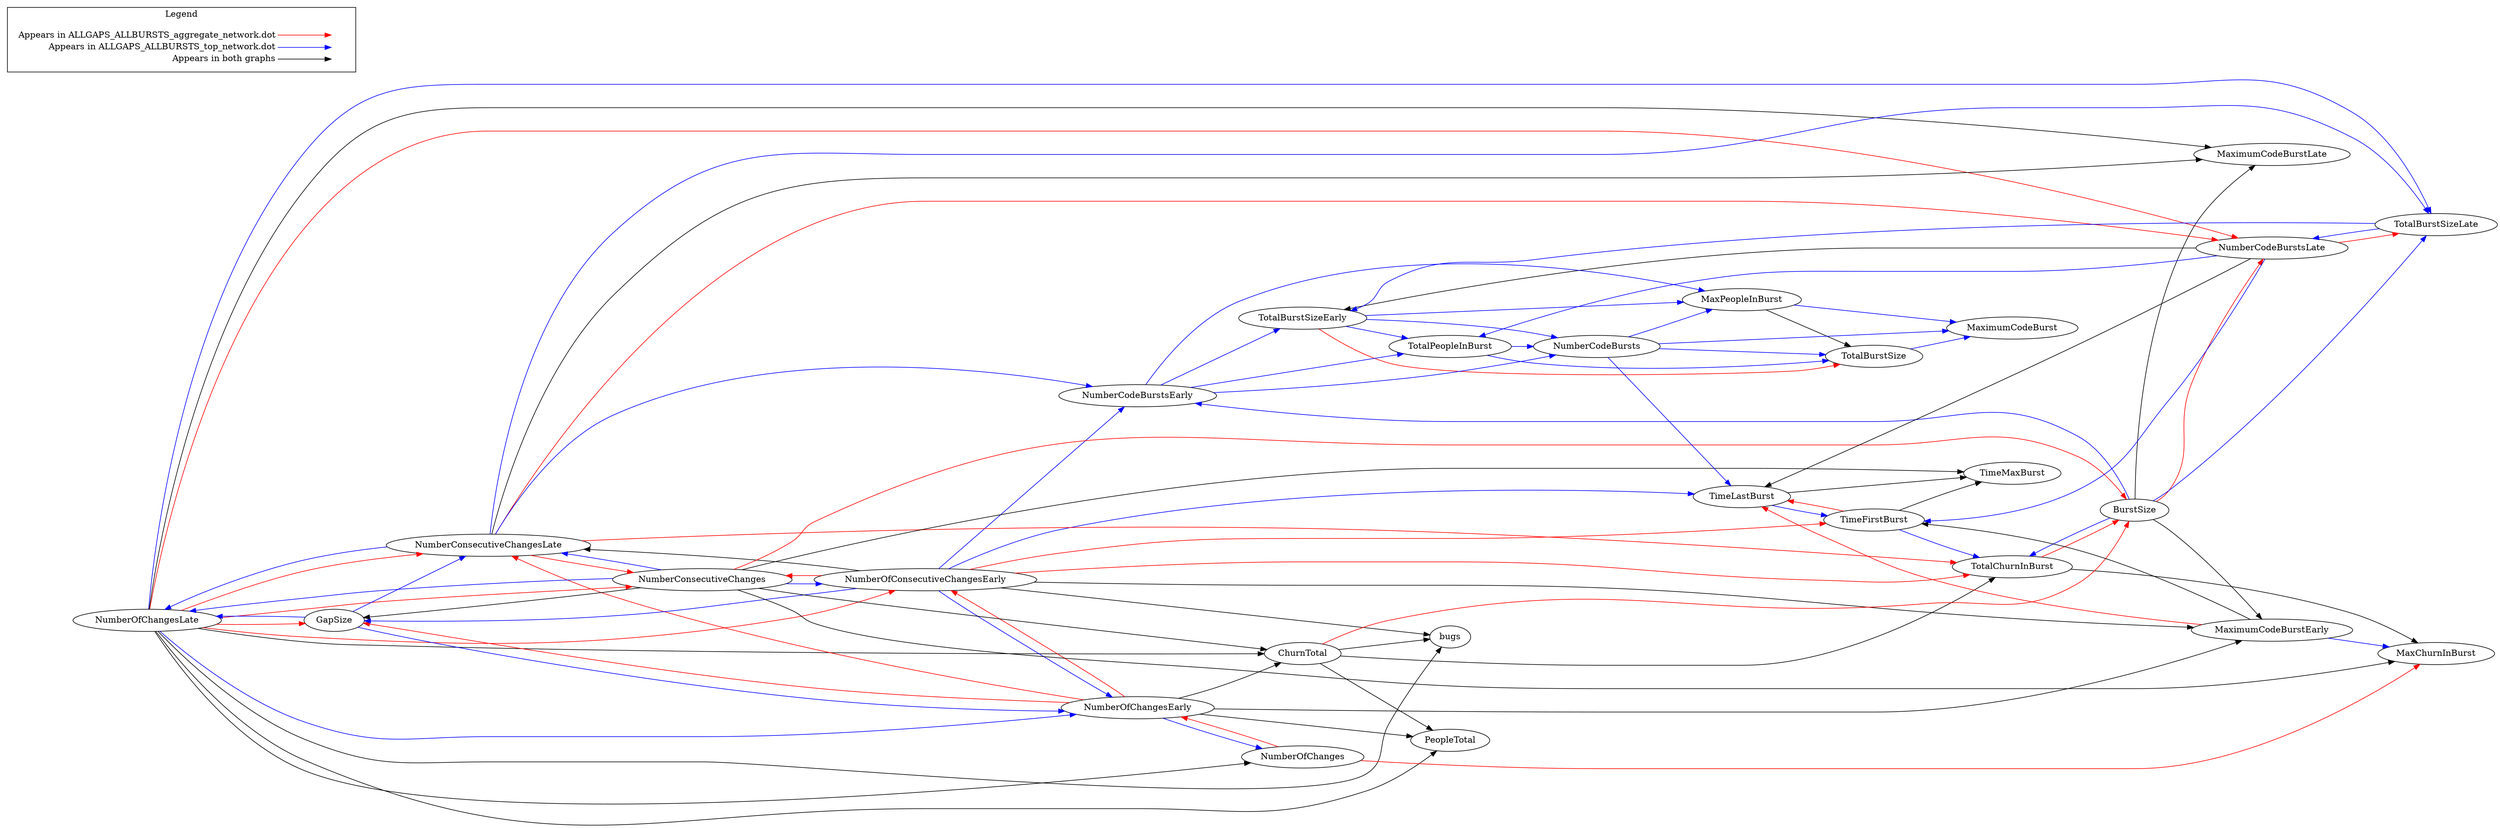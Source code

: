 digraph {
NumberOfChangesLate -> GapSize[color="red"];
NumberOfChangesEarly -> GapSize[color="red"];
NumberOfConsecutiveChangesEarly -> TotalChurnInBurst[color="red"];
NumberConsecutiveChangesLate -> TotalChurnInBurst[color="red"];
NumberOfChangesEarly -> NumberOfConsecutiveChangesEarly[color="red"];
TotalChurnInBurst -> BurstSize[color="red"];
ChurnTotal -> BurstSize[color="red"];
NumberConsecutiveChanges -> BurstSize[color="red"];
NumberOfChanges -> NumberOfChangesEarly[color="red"];
NumberOfChanges -> MaxChurnInBurst[color="red"];
NumberOfChangesLate -> NumberOfConsecutiveChangesEarly[color="red"];
NumberOfChangesLate -> NumberConsecutiveChangesLate[color="red"];
NumberOfChangesLate -> NumberConsecutiveChanges[color="red"];
NumberOfChangesEarly -> NumberConsecutiveChangesLate[color="red"];
MaximumCodeBurstEarly -> TimeLastBurst[color="red"];
TimeFirstBurst -> TimeLastBurst[color="red"];
NumberOfConsecutiveChangesEarly -> TimeFirstBurst[color="red"];
NumberOfConsecutiveChangesEarly -> NumberConsecutiveChanges[color="red"];
NumberConsecutiveChangesLate -> NumberConsecutiveChanges[color="red"];
TotalBurstSizeEarly -> TotalBurstSize[color="red"];
NumberCodeBurstsLate -> TotalBurstSizeLate[color="red"];
NumberOfChangesLate -> NumberCodeBurstsLate[color="red"];
NumberConsecutiveChangesLate -> NumberCodeBurstsLate[color="red"];
BurstSize -> NumberCodeBurstsLate[color="red"];
NumberOfChangesLate -> MaximumCodeBurstLate[color="black"];
NumberOfChangesLate -> PeopleTotal[color="black"];
NumberOfChangesLate -> bugs[color="black"];
NumberOfChangesEarly -> MaximumCodeBurstEarly[color="black"];
NumberOfChangesEarly -> PeopleTotal[color="black"];
TimeFirstBurst -> TimeMaxBurst[color="black"];
ChurnTotal -> PeopleTotal[color="black"];
NumberOfConsecutiveChangesEarly -> MaximumCodeBurstEarly[color="black"];
NumberConsecutiveChangesLate -> MaximumCodeBurstLate[color="black"];
NumberConsecutiveChanges -> ChurnTotal[color="black"];
NumberConsecutiveChanges -> TimeMaxBurst[color="black"];
TimeLastBurst -> TimeMaxBurst[color="black"];
BurstSize -> MaximumCodeBurstEarly[color="black"];
NumberCodeBurstsLate -> TimeLastBurst[color="black"];
NumberOfChangesLate -> ChurnTotal[color="black"];
NumberOfChangesEarly -> ChurnTotal[color="black"];
MaximumCodeBurstEarly -> TimeFirstBurst[color="black"];
TotalChurnInBurst -> MaxChurnInBurst[color="black"];
ChurnTotal -> TotalChurnInBurst[color="black"];
ChurnTotal -> bugs[color="black"];
NumberConsecutiveChanges -> MaxChurnInBurst[color="black"];
NumberConsecutiveChanges -> GapSize[color="black"];
BurstSize -> MaximumCodeBurstLate[color="black"];
NumberOfChangesLate -> NumberOfChanges[color="black"];
NumberOfConsecutiveChangesEarly -> bugs[color="black"];
MaxPeopleInBurst -> TotalBurstSize[color="black"];
NumberCodeBurstsLate -> TotalBurstSizeEarly[color="black"];
NumberOfConsecutiveChangesEarly -> NumberConsecutiveChangesLate[color="black"];
TotalPeopleInBurst -> TotalBurstSize[color="blue"];
TotalPeopleInBurst -> NumberCodeBursts[color="blue"];
MaxPeopleInBurst -> MaximumCodeBurst[color="blue"];
TotalBurstSizeLate -> NumberCodeBurstsLate[color="blue"];
TotalBurstSizeLate -> TotalBurstSizeEarly[color="blue"];
NumberCodeBurstsLate -> TotalPeopleInBurst[color="blue"];
NumberCodeBurstsLate -> TimeFirstBurst[color="blue"];
NumberOfChangesLate -> TotalBurstSizeLate[color="blue"];
NumberOfChangesLate -> NumberOfChangesEarly[color="blue"];
NumberOfChangesEarly -> NumberOfChanges[color="blue"];
MaximumCodeBurstEarly -> MaxChurnInBurst[color="blue"];
NumberCodeBurstsEarly -> TotalPeopleInBurst[color="blue"];
NumberCodeBurstsEarly -> MaxPeopleInBurst[color="blue"];
NumberCodeBurstsEarly -> TotalBurstSizeEarly[color="blue"];
NumberCodeBurstsEarly -> NumberCodeBursts[color="blue"];
TimeFirstBurst -> TotalChurnInBurst[color="blue"];
NumberOfConsecutiveChangesEarly -> NumberOfChangesEarly[color="blue"];
NumberOfConsecutiveChangesEarly -> NumberCodeBurstsEarly[color="blue"];
NumberOfConsecutiveChangesEarly -> TimeLastBurst[color="blue"];
NumberOfConsecutiveChangesEarly -> GapSize[color="blue"];
NumberConsecutiveChangesLate -> TotalBurstSizeLate[color="blue"];
NumberConsecutiveChangesLate -> NumberOfChangesLate[color="blue"];
NumberConsecutiveChangesLate -> NumberCodeBurstsEarly[color="blue"];
TotalBurstSizeEarly -> TotalPeopleInBurst[color="blue"];
TotalBurstSizeEarly -> MaxPeopleInBurst[color="blue"];
TotalBurstSizeEarly -> NumberCodeBursts[color="blue"];
TotalBurstSize -> MaximumCodeBurst[color="blue"];
NumberConsecutiveChanges -> NumberOfChangesLate[color="blue"];
NumberConsecutiveChanges -> NumberOfConsecutiveChangesEarly[color="blue"];
NumberConsecutiveChanges -> NumberConsecutiveChangesLate[color="blue"];
TimeLastBurst -> TimeFirstBurst[color="blue"];
NumberCodeBursts -> MaxPeopleInBurst[color="blue"];
NumberCodeBursts -> MaximumCodeBurst[color="blue"];
NumberCodeBursts -> TotalBurstSize[color="blue"];
NumberCodeBursts -> TimeLastBurst[color="blue"];
GapSize -> NumberOfChangesLate[color="blue"];
GapSize -> NumberOfChangesEarly[color="blue"];
GapSize -> NumberConsecutiveChangesLate[color="blue"];
BurstSize -> TotalBurstSizeLate[color="blue"];
BurstSize -> NumberCodeBurstsEarly[color="blue"];
BurstSize -> TotalChurnInBurst[color="blue"];

  rankdir=LR
  node [shape=plaintext]
  subgraph cluster_01 { 
    label = "Legend";
    key [label=<<table border="0" cellpadding="2" cellspacing="0" cellborder="0">
      <tr><td align="right" port="i1">Appears in ALLGAPS_ALLBURSTS_aggregate_network.dot</td></tr>
      <tr><td align="right" port="i2">Appears in ALLGAPS_ALLBURSTS_top_network.dot</td></tr>
      <tr><td align="right" port="i3">Appears in both graphs</td></tr>
      </table>>]
    key2 [label=<<table border="0" cellpadding="2" cellspacing="0" cellborder="0">
      <tr><td port="i1">&nbsp;</td></tr>
      <tr><td port="i2">&nbsp;</td></tr>
      <tr><td port="i3">&nbsp;</td></tr>
      </table>>]
    key:i1:e -> key2:i1:w [color=red]
    key:i2:e -> key2:i2:w [color=blue]
    key:i3:e -> key2:i3:w [color=black]
  }
}